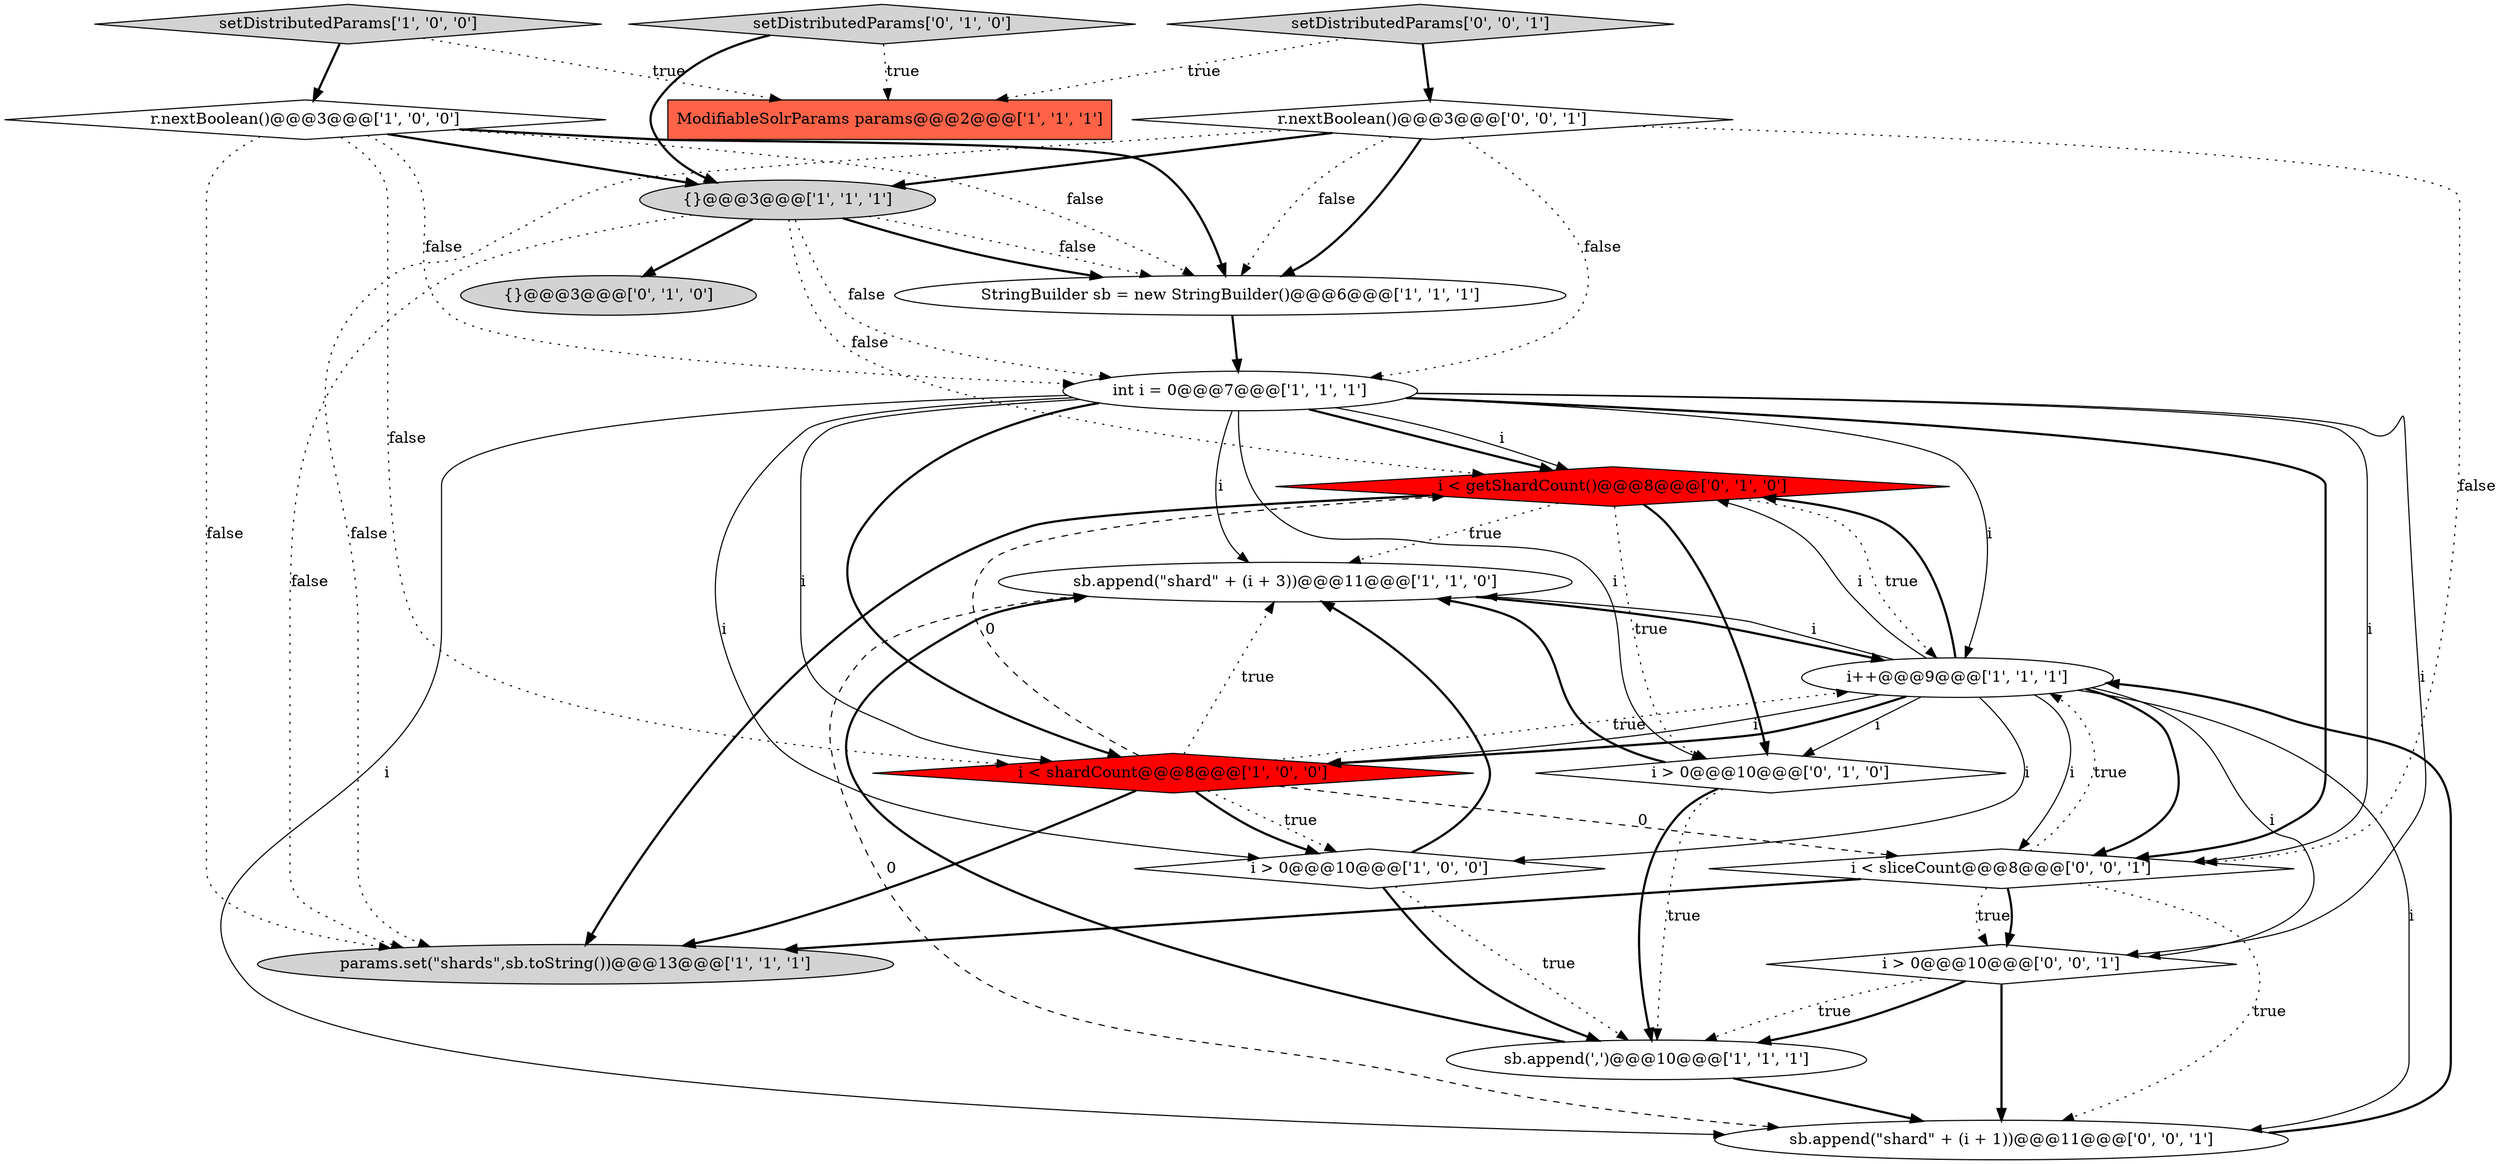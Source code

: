 digraph {
12 [style = filled, label = "{}@@@3@@@['0', '1', '0']", fillcolor = lightgray, shape = ellipse image = "AAA0AAABBB2BBB"];
8 [style = filled, label = "sb.append(\"shard\" + (i + 3))@@@11@@@['1', '1', '0']", fillcolor = white, shape = ellipse image = "AAA0AAABBB1BBB"];
18 [style = filled, label = "i < sliceCount@@@8@@@['0', '0', '1']", fillcolor = white, shape = diamond image = "AAA0AAABBB3BBB"];
6 [style = filled, label = "sb.append(',')@@@10@@@['1', '1', '1']", fillcolor = white, shape = ellipse image = "AAA0AAABBB1BBB"];
19 [style = filled, label = "r.nextBoolean()@@@3@@@['0', '0', '1']", fillcolor = white, shape = diamond image = "AAA0AAABBB3BBB"];
7 [style = filled, label = "{}@@@3@@@['1', '1', '1']", fillcolor = lightgray, shape = ellipse image = "AAA0AAABBB1BBB"];
3 [style = filled, label = "params.set(\"shards\",sb.toString())@@@13@@@['1', '1', '1']", fillcolor = lightgray, shape = ellipse image = "AAA0AAABBB1BBB"];
2 [style = filled, label = "r.nextBoolean()@@@3@@@['1', '0', '0']", fillcolor = white, shape = diamond image = "AAA0AAABBB1BBB"];
5 [style = filled, label = "i > 0@@@10@@@['1', '0', '0']", fillcolor = white, shape = diamond image = "AAA0AAABBB1BBB"];
13 [style = filled, label = "i > 0@@@10@@@['0', '1', '0']", fillcolor = white, shape = diamond image = "AAA0AAABBB2BBB"];
20 [style = filled, label = "i > 0@@@10@@@['0', '0', '1']", fillcolor = white, shape = diamond image = "AAA0AAABBB3BBB"];
10 [style = filled, label = "i++@@@9@@@['1', '1', '1']", fillcolor = white, shape = ellipse image = "AAA0AAABBB1BBB"];
1 [style = filled, label = "ModifiableSolrParams params@@@2@@@['1', '1', '1']", fillcolor = tomato, shape = box image = "AAA0AAABBB1BBB"];
4 [style = filled, label = "i < shardCount@@@8@@@['1', '0', '0']", fillcolor = red, shape = diamond image = "AAA1AAABBB1BBB"];
17 [style = filled, label = "setDistributedParams['0', '0', '1']", fillcolor = lightgray, shape = diamond image = "AAA0AAABBB3BBB"];
15 [style = filled, label = "i < getShardCount()@@@8@@@['0', '1', '0']", fillcolor = red, shape = diamond image = "AAA1AAABBB2BBB"];
11 [style = filled, label = "setDistributedParams['1', '0', '0']", fillcolor = lightgray, shape = diamond image = "AAA0AAABBB1BBB"];
0 [style = filled, label = "int i = 0@@@7@@@['1', '1', '1']", fillcolor = white, shape = ellipse image = "AAA0AAABBB1BBB"];
16 [style = filled, label = "sb.append(\"shard\" + (i + 1))@@@11@@@['0', '0', '1']", fillcolor = white, shape = ellipse image = "AAA0AAABBB3BBB"];
9 [style = filled, label = "StringBuilder sb = new StringBuilder()@@@6@@@['1', '1', '1']", fillcolor = white, shape = ellipse image = "AAA0AAABBB1BBB"];
14 [style = filled, label = "setDistributedParams['0', '1', '0']", fillcolor = lightgray, shape = diamond image = "AAA0AAABBB2BBB"];
13->6 [style = dotted, label="true"];
4->18 [style = dashed, label="0"];
10->18 [style = bold, label=""];
4->3 [style = bold, label=""];
5->8 [style = bold, label=""];
8->10 [style = bold, label=""];
18->3 [style = bold, label=""];
15->13 [style = bold, label=""];
4->5 [style = dotted, label="true"];
19->18 [style = dotted, label="false"];
8->16 [style = dashed, label="0"];
10->15 [style = bold, label=""];
9->0 [style = bold, label=""];
19->0 [style = dotted, label="false"];
10->5 [style = solid, label="i"];
0->18 [style = solid, label="i"];
19->3 [style = dotted, label="false"];
18->16 [style = dotted, label="true"];
7->12 [style = bold, label=""];
16->10 [style = bold, label=""];
4->10 [style = dotted, label="true"];
10->8 [style = solid, label="i"];
7->3 [style = dotted, label="false"];
11->1 [style = dotted, label="true"];
17->1 [style = dotted, label="true"];
0->13 [style = solid, label="i"];
10->18 [style = solid, label="i"];
2->3 [style = dotted, label="false"];
0->20 [style = solid, label="i"];
4->8 [style = dotted, label="true"];
5->6 [style = dotted, label="true"];
15->10 [style = dotted, label="true"];
10->4 [style = solid, label="i"];
2->9 [style = bold, label=""];
20->6 [style = bold, label=""];
2->0 [style = dotted, label="false"];
7->9 [style = dotted, label="false"];
18->20 [style = dotted, label="true"];
15->3 [style = bold, label=""];
0->4 [style = solid, label="i"];
10->13 [style = solid, label="i"];
17->19 [style = bold, label=""];
0->15 [style = bold, label=""];
11->2 [style = bold, label=""];
0->5 [style = solid, label="i"];
2->9 [style = dotted, label="false"];
14->7 [style = bold, label=""];
15->13 [style = dotted, label="true"];
18->10 [style = dotted, label="true"];
7->9 [style = bold, label=""];
0->10 [style = solid, label="i"];
0->15 [style = solid, label="i"];
18->20 [style = bold, label=""];
7->0 [style = dotted, label="false"];
10->16 [style = solid, label="i"];
20->16 [style = bold, label=""];
5->6 [style = bold, label=""];
15->8 [style = dotted, label="true"];
10->15 [style = solid, label="i"];
19->9 [style = bold, label=""];
0->16 [style = solid, label="i"];
0->4 [style = bold, label=""];
6->16 [style = bold, label=""];
4->15 [style = dashed, label="0"];
6->8 [style = bold, label=""];
0->8 [style = solid, label="i"];
10->4 [style = bold, label=""];
0->18 [style = bold, label=""];
2->4 [style = dotted, label="false"];
14->1 [style = dotted, label="true"];
2->7 [style = bold, label=""];
13->6 [style = bold, label=""];
13->8 [style = bold, label=""];
19->9 [style = dotted, label="false"];
7->15 [style = dotted, label="false"];
4->5 [style = bold, label=""];
19->7 [style = bold, label=""];
20->6 [style = dotted, label="true"];
10->20 [style = solid, label="i"];
}
